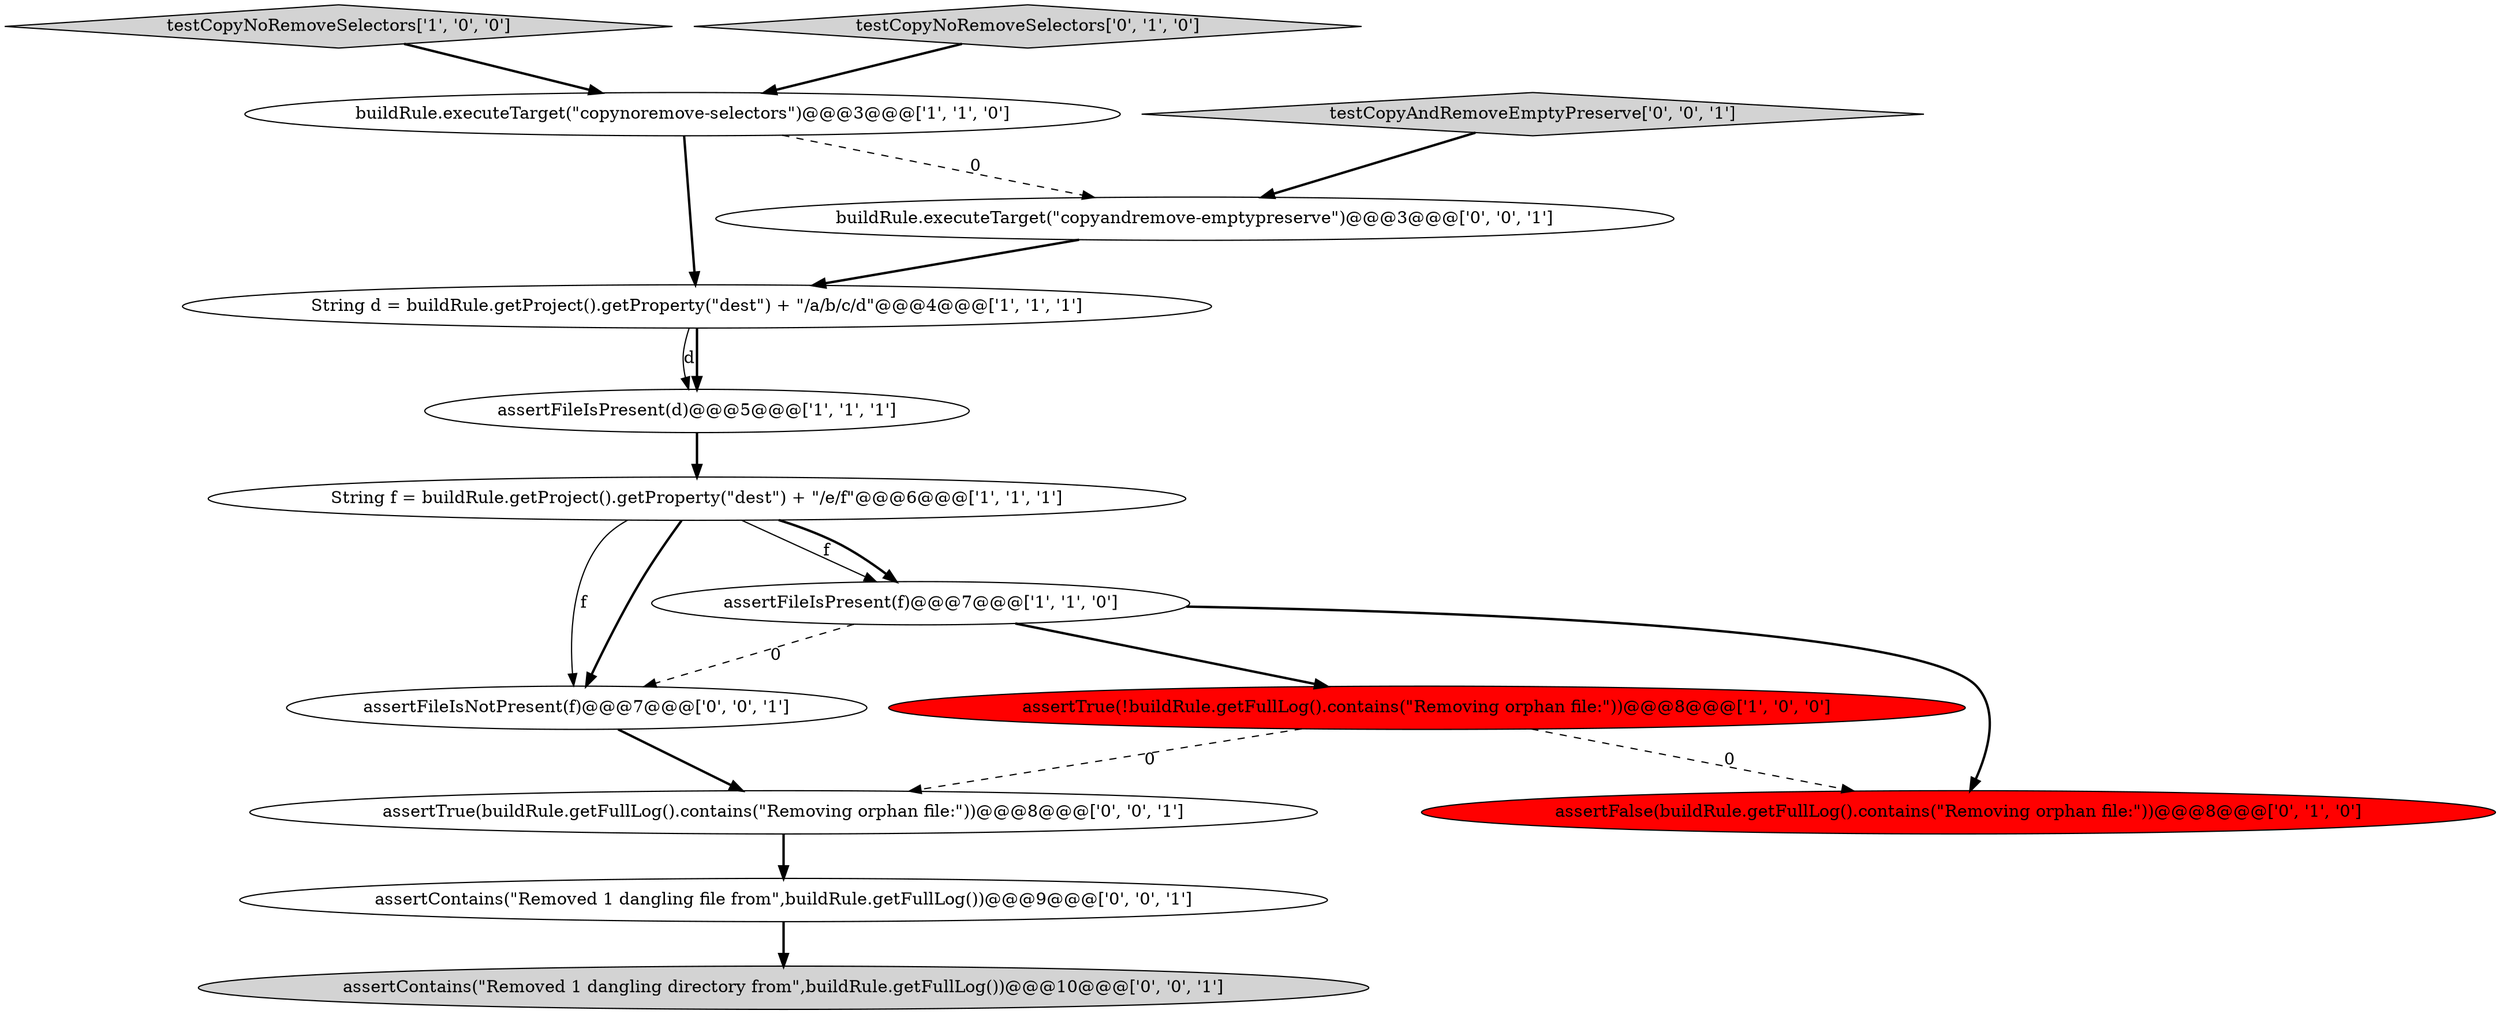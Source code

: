 digraph {
8 [style = filled, label = "assertFalse(buildRule.getFullLog().contains(\"Removing orphan file:\"))@@@8@@@['0', '1', '0']", fillcolor = red, shape = ellipse image = "AAA1AAABBB2BBB"];
14 [style = filled, label = "assertFileIsNotPresent(f)@@@7@@@['0', '0', '1']", fillcolor = white, shape = ellipse image = "AAA0AAABBB3BBB"];
1 [style = filled, label = "testCopyNoRemoveSelectors['1', '0', '0']", fillcolor = lightgray, shape = diamond image = "AAA0AAABBB1BBB"];
5 [style = filled, label = "assertTrue(!buildRule.getFullLog().contains(\"Removing orphan file:\"))@@@8@@@['1', '0', '0']", fillcolor = red, shape = ellipse image = "AAA1AAABBB1BBB"];
10 [style = filled, label = "assertTrue(buildRule.getFullLog().contains(\"Removing orphan file:\"))@@@8@@@['0', '0', '1']", fillcolor = white, shape = ellipse image = "AAA0AAABBB3BBB"];
3 [style = filled, label = "String f = buildRule.getProject().getProperty(\"dest\") + \"/e/f\"@@@6@@@['1', '1', '1']", fillcolor = white, shape = ellipse image = "AAA0AAABBB1BBB"];
13 [style = filled, label = "buildRule.executeTarget(\"copyandremove-emptypreserve\")@@@3@@@['0', '0', '1']", fillcolor = white, shape = ellipse image = "AAA0AAABBB3BBB"];
9 [style = filled, label = "assertContains(\"Removed 1 dangling file from\",buildRule.getFullLog())@@@9@@@['0', '0', '1']", fillcolor = white, shape = ellipse image = "AAA0AAABBB3BBB"];
0 [style = filled, label = "String d = buildRule.getProject().getProperty(\"dest\") + \"/a/b/c/d\"@@@4@@@['1', '1', '1']", fillcolor = white, shape = ellipse image = "AAA0AAABBB1BBB"];
2 [style = filled, label = "assertFileIsPresent(f)@@@7@@@['1', '1', '0']", fillcolor = white, shape = ellipse image = "AAA0AAABBB1BBB"];
4 [style = filled, label = "assertFileIsPresent(d)@@@5@@@['1', '1', '1']", fillcolor = white, shape = ellipse image = "AAA0AAABBB1BBB"];
6 [style = filled, label = "buildRule.executeTarget(\"copynoremove-selectors\")@@@3@@@['1', '1', '0']", fillcolor = white, shape = ellipse image = "AAA0AAABBB1BBB"];
11 [style = filled, label = "testCopyAndRemoveEmptyPreserve['0', '0', '1']", fillcolor = lightgray, shape = diamond image = "AAA0AAABBB3BBB"];
12 [style = filled, label = "assertContains(\"Removed 1 dangling directory from\",buildRule.getFullLog())@@@10@@@['0', '0', '1']", fillcolor = lightgray, shape = ellipse image = "AAA0AAABBB3BBB"];
7 [style = filled, label = "testCopyNoRemoveSelectors['0', '1', '0']", fillcolor = lightgray, shape = diamond image = "AAA0AAABBB2BBB"];
3->2 [style = solid, label="f"];
4->3 [style = bold, label=""];
2->5 [style = bold, label=""];
3->14 [style = solid, label="f"];
3->14 [style = bold, label=""];
14->10 [style = bold, label=""];
6->0 [style = bold, label=""];
0->4 [style = solid, label="d"];
1->6 [style = bold, label=""];
6->13 [style = dashed, label="0"];
2->14 [style = dashed, label="0"];
3->2 [style = bold, label=""];
5->10 [style = dashed, label="0"];
0->4 [style = bold, label=""];
11->13 [style = bold, label=""];
7->6 [style = bold, label=""];
5->8 [style = dashed, label="0"];
10->9 [style = bold, label=""];
9->12 [style = bold, label=""];
2->8 [style = bold, label=""];
13->0 [style = bold, label=""];
}
